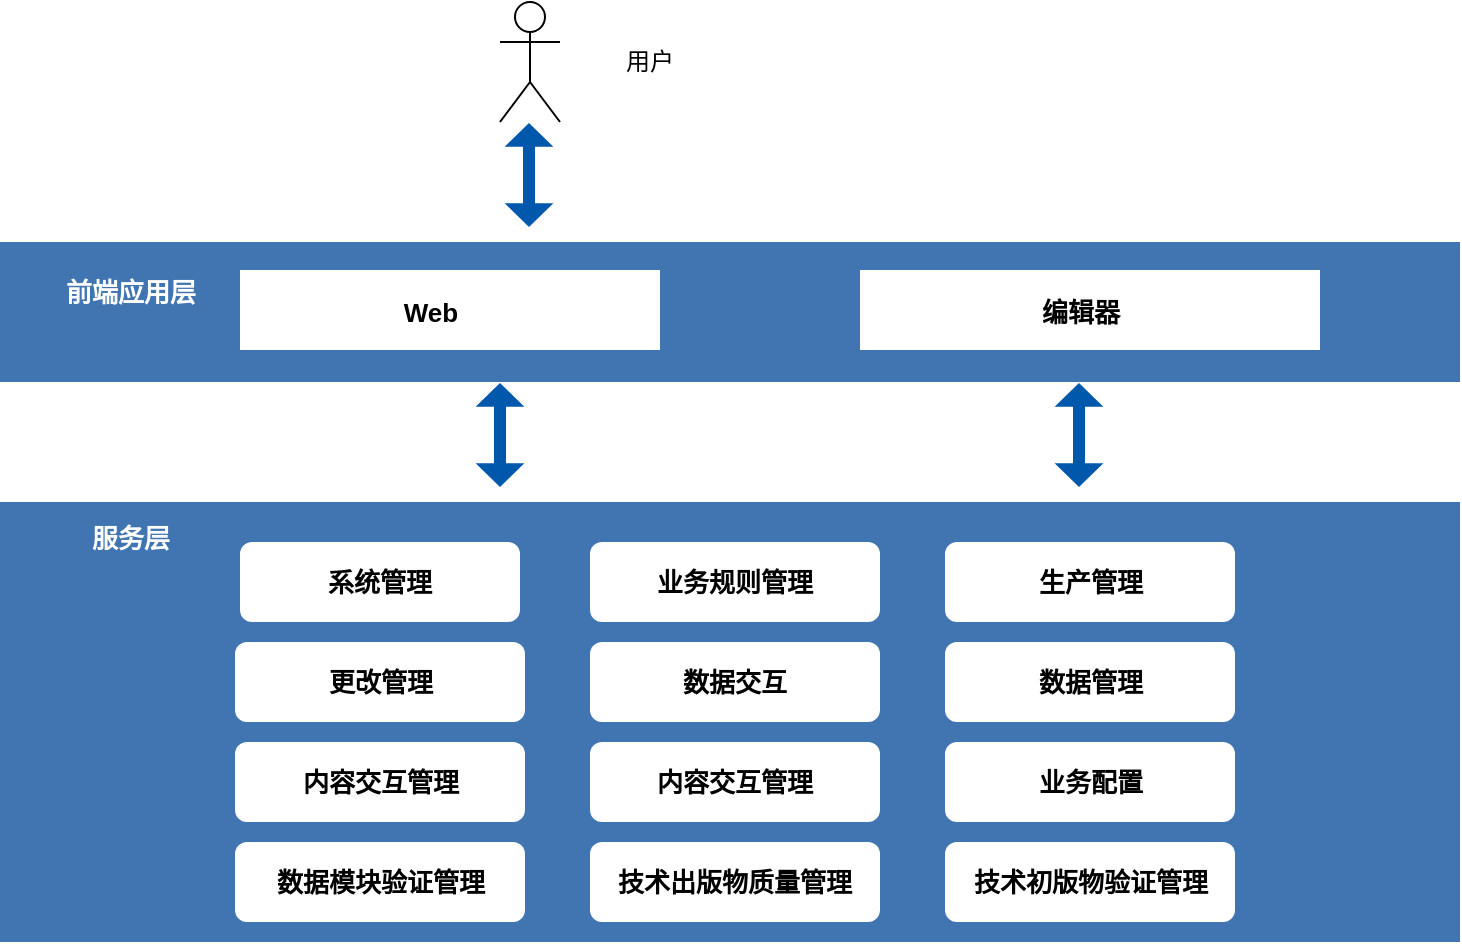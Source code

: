<mxfile version="24.5.5" type="github">
  <diagram name="第 1 页" id="kS-1hj-qkySGCemXJleW">
    <mxGraphModel dx="1110" dy="553" grid="1" gridSize="10" guides="1" tooltips="1" connect="1" arrows="1" fold="1" page="1" pageScale="1" pageWidth="827" pageHeight="1169" math="0" shadow="0">
      <root>
        <mxCell id="0" />
        <mxCell id="1" parent="0" />
        <mxCell id="gh9V2MWCcrk2eI33BgVC-2" value="Actor" style="shape=umlActor;verticalLabelPosition=bottom;verticalAlign=top;html=1;outlineConnect=0;fontColor=none;noLabel=1;" vertex="1" parent="1">
          <mxGeometry x="320" y="200" width="30" height="60" as="geometry" />
        </mxCell>
        <mxCell id="gh9V2MWCcrk2eI33BgVC-5" value="用户" style="text;html=1;align=center;verticalAlign=middle;whiteSpace=wrap;rounded=0;" vertex="1" parent="1">
          <mxGeometry x="365" y="215" width="60" height="30" as="geometry" />
        </mxCell>
        <mxCell id="gh9V2MWCcrk2eI33BgVC-6" value="" style="shape=flexArrow;endArrow=classic;startArrow=classic;html=1;rounded=0;width=6;startSize=3.64;endSize=3.64;endWidth=17.388;startWidth=17.388;entryX=0.197;entryY=0.995;entryDx=0;entryDy=0;entryPerimeter=0;fontStyle=1;fontSize=13;strokeColor=none;fillColor=#0058AC;" edge="1" parent="1">
          <mxGeometry width="100" height="100" relative="1" as="geometry">
            <mxPoint x="334.5" y="313" as="sourcePoint" />
            <mxPoint x="334.496" y="260.0" as="targetPoint" />
          </mxGeometry>
        </mxCell>
        <mxCell id="gh9V2MWCcrk2eI33BgVC-7" value="" style="rounded=0;whiteSpace=wrap;html=1;fillColor=#4175B1;fontStyle=1;fontSize=13;strokeColor=none;" vertex="1" parent="1">
          <mxGeometry x="70" y="320" width="730" height="70" as="geometry" />
        </mxCell>
        <mxCell id="gh9V2MWCcrk2eI33BgVC-8" value="前端应用层" style="text;html=1;align=center;verticalAlign=middle;resizable=0;points=[];autosize=1;strokeColor=none;fillColor=none;fontColor=#FFFFFF;fontStyle=1;fontSize=13;" vertex="1" parent="1">
          <mxGeometry x="90" y="330" width="90" height="30" as="geometry" />
        </mxCell>
        <mxCell id="gh9V2MWCcrk2eI33BgVC-9" value="" style="rounded=0;whiteSpace=wrap;html=1;fillColor=#FFFFFF;fontStyle=1;fontSize=13;strokeColor=none;" vertex="1" parent="1">
          <mxGeometry x="190" y="334" width="210" height="40" as="geometry" />
        </mxCell>
        <mxCell id="gh9V2MWCcrk2eI33BgVC-10" value="Web" style="text;html=1;align=center;verticalAlign=middle;resizable=0;points=[];autosize=1;strokeColor=none;fillColor=none;fontStyle=1;fontSize=13;" vertex="1" parent="1">
          <mxGeometry x="260" y="340" width="50" height="30" as="geometry" />
        </mxCell>
        <mxCell id="gh9V2MWCcrk2eI33BgVC-11" value="" style="rounded=0;whiteSpace=wrap;html=1;fillColor=#FFFFFF;fontStyle=1;fontSize=13;strokeColor=none;" vertex="1" parent="1">
          <mxGeometry x="500" y="334" width="230" height="40" as="geometry" />
        </mxCell>
        <mxCell id="gh9V2MWCcrk2eI33BgVC-12" value="编辑器" style="text;html=1;align=center;verticalAlign=middle;resizable=0;points=[];autosize=1;strokeColor=none;fillColor=none;fontStyle=1;fontSize=13;" vertex="1" parent="1">
          <mxGeometry x="580" y="340" width="60" height="30" as="geometry" />
        </mxCell>
        <mxCell id="gh9V2MWCcrk2eI33BgVC-13" value="" style="rounded=0;whiteSpace=wrap;html=1;fillColor=#4175B1;fontStyle=1;fontSize=13;strokeColor=none;" vertex="1" parent="1">
          <mxGeometry x="70" y="450" width="730" height="220" as="geometry" />
        </mxCell>
        <mxCell id="gh9V2MWCcrk2eI33BgVC-14" value="服务层" style="text;html=1;align=center;verticalAlign=middle;resizable=0;points=[];autosize=1;strokeColor=none;fillColor=none;fontColor=#FFFFFF;fontStyle=1;fontSize=13;" vertex="1" parent="1">
          <mxGeometry x="105" y="453" width="60" height="30" as="geometry" />
        </mxCell>
        <mxCell id="gh9V2MWCcrk2eI33BgVC-15" value="系统管理" style="rounded=1;whiteSpace=wrap;html=1;fontStyle=1;fontSize=13;strokeColor=none;fillColor=#FFFFFF;fontColor=#000000;" vertex="1" parent="1">
          <mxGeometry x="190" y="470" width="140" height="40" as="geometry" />
        </mxCell>
        <mxCell id="gh9V2MWCcrk2eI33BgVC-16" value="业务规则管理" style="rounded=1;whiteSpace=wrap;html=1;fontStyle=1;fontSize=13;strokeColor=none;fillColor=#FFFFFF;fontColor=#000000;" vertex="1" parent="1">
          <mxGeometry x="365" y="470" width="145" height="40" as="geometry" />
        </mxCell>
        <mxCell id="gh9V2MWCcrk2eI33BgVC-17" value="生产管理&lt;span style=&quot;color: rgba(0, 0, 0, 0); font-family: monospace; font-size: 0px; font-weight: 400; text-align: start; text-wrap: nowrap;&quot;&gt;%3CmxGraphModel%3E%3Croot%3E%3CmxCell%20id%3D%220%22%2F%3E%3CmxCell%20id%3D%221%22%20parent%3D%220%22%2F%3E%3CmxCell%20id%3D%222%22%20value%3D%22%E4%B8%9A%E5%8A%A1%E8%A7%84%E5%88%99%E7%AE%A1%E7%90%86%22%20style%3D%22rounded%3D1%3BwhiteSpace%3Dwrap%3Bhtml%3D1%3BfontStyle%3D1%3BfontSize%3D13%3BstrokeColor%3Dnone%3BfillColor%3D%23FFFFFF%3BfontColor%3D%23000000%3B%22%20vertex%3D%221%22%20parent%3D%221%22%3E%3CmxGeometry%20x%3D%22365%22%20y%3D%22450%22%20width%3D%22145%22%20height%3D%2240%22%20as%3D%22geometry%22%2F%3E%3C%2FmxCell%3E%3C%2Froot%3E%3C%2FmxGraphModel%3E&lt;/span&gt;" style="rounded=1;whiteSpace=wrap;html=1;fontStyle=1;fontSize=13;strokeColor=none;fillColor=#FFFFFF;fontColor=#000000;" vertex="1" parent="1">
          <mxGeometry x="542.5" y="470" width="145" height="40" as="geometry" />
        </mxCell>
        <mxCell id="gh9V2MWCcrk2eI33BgVC-18" value="更改管理" style="rounded=1;whiteSpace=wrap;html=1;fontStyle=1;fontSize=13;strokeColor=none;fillColor=#FFFFFF;fontColor=#000000;" vertex="1" parent="1">
          <mxGeometry x="187.5" y="520" width="145" height="40" as="geometry" />
        </mxCell>
        <mxCell id="gh9V2MWCcrk2eI33BgVC-19" value="数据交互" style="rounded=1;whiteSpace=wrap;html=1;fontStyle=1;fontSize=13;strokeColor=none;fillColor=#FFFFFF;fontColor=#000000;" vertex="1" parent="1">
          <mxGeometry x="365" y="520" width="145" height="40" as="geometry" />
        </mxCell>
        <mxCell id="gh9V2MWCcrk2eI33BgVC-20" value="数据管理" style="rounded=1;whiteSpace=wrap;html=1;fontStyle=1;fontSize=13;strokeColor=none;fillColor=#FFFFFF;fontColor=#000000;" vertex="1" parent="1">
          <mxGeometry x="542.5" y="520" width="145" height="40" as="geometry" />
        </mxCell>
        <mxCell id="gh9V2MWCcrk2eI33BgVC-21" value="内容交互管理" style="rounded=1;whiteSpace=wrap;html=1;fontStyle=1;fontSize=13;strokeColor=none;fillColor=#FFFFFF;fontColor=#000000;" vertex="1" parent="1">
          <mxGeometry x="187.5" y="570" width="145" height="40" as="geometry" />
        </mxCell>
        <mxCell id="gh9V2MWCcrk2eI33BgVC-22" value="内容交互管理" style="rounded=1;whiteSpace=wrap;html=1;fontStyle=1;fontSize=13;strokeColor=none;fillColor=#FFFFFF;fontColor=#000000;" vertex="1" parent="1">
          <mxGeometry x="365" y="570" width="145" height="40" as="geometry" />
        </mxCell>
        <mxCell id="gh9V2MWCcrk2eI33BgVC-23" value="业务配置" style="rounded=1;whiteSpace=wrap;html=1;fontStyle=1;fontSize=13;strokeColor=none;fillColor=#FFFFFF;fontColor=#000000;" vertex="1" parent="1">
          <mxGeometry x="542.5" y="570" width="145" height="40" as="geometry" />
        </mxCell>
        <mxCell id="gh9V2MWCcrk2eI33BgVC-24" value="数据模块验证管理" style="rounded=1;whiteSpace=wrap;html=1;fontStyle=1;fontSize=13;strokeColor=none;fillColor=#FFFFFF;fontColor=#000000;" vertex="1" parent="1">
          <mxGeometry x="187.5" y="620" width="145" height="40" as="geometry" />
        </mxCell>
        <mxCell id="gh9V2MWCcrk2eI33BgVC-25" value="技术出版物质量管理" style="rounded=1;whiteSpace=wrap;html=1;fontStyle=1;fontSize=13;strokeColor=none;fillColor=#FFFFFF;fontColor=#000000;" vertex="1" parent="1">
          <mxGeometry x="365" y="620" width="145" height="40" as="geometry" />
        </mxCell>
        <mxCell id="gh9V2MWCcrk2eI33BgVC-26" value="技术初版物验证管理" style="rounded=1;whiteSpace=wrap;html=1;fontStyle=1;fontSize=13;strokeColor=none;fillColor=#FFFFFF;fontColor=#000000;" vertex="1" parent="1">
          <mxGeometry x="542.5" y="620" width="145" height="40" as="geometry" />
        </mxCell>
        <mxCell id="gh9V2MWCcrk2eI33BgVC-27" value="" style="shape=flexArrow;endArrow=classic;startArrow=classic;html=1;rounded=0;width=6;startSize=3.64;endSize=3.64;endWidth=17.388;startWidth=17.388;entryX=0.197;entryY=0.995;entryDx=0;entryDy=0;entryPerimeter=0;fontStyle=1;fontSize=13;strokeColor=none;fillColor=#0058AC;" edge="1" parent="1">
          <mxGeometry width="100" height="100" relative="1" as="geometry">
            <mxPoint x="320" y="443" as="sourcePoint" />
            <mxPoint x="319.996" y="390.0" as="targetPoint" />
          </mxGeometry>
        </mxCell>
        <mxCell id="gh9V2MWCcrk2eI33BgVC-28" value="" style="shape=flexArrow;endArrow=classic;startArrow=classic;html=1;rounded=0;width=6;startSize=3.64;endSize=3.64;endWidth=17.388;startWidth=17.388;entryX=0.197;entryY=0.995;entryDx=0;entryDy=0;entryPerimeter=0;fontStyle=1;fontSize=13;strokeColor=none;fillColor=#0058AC;" edge="1" parent="1">
          <mxGeometry width="100" height="100" relative="1" as="geometry">
            <mxPoint x="609.5" y="443" as="sourcePoint" />
            <mxPoint x="609.496" y="390.0" as="targetPoint" />
          </mxGeometry>
        </mxCell>
      </root>
    </mxGraphModel>
  </diagram>
</mxfile>
